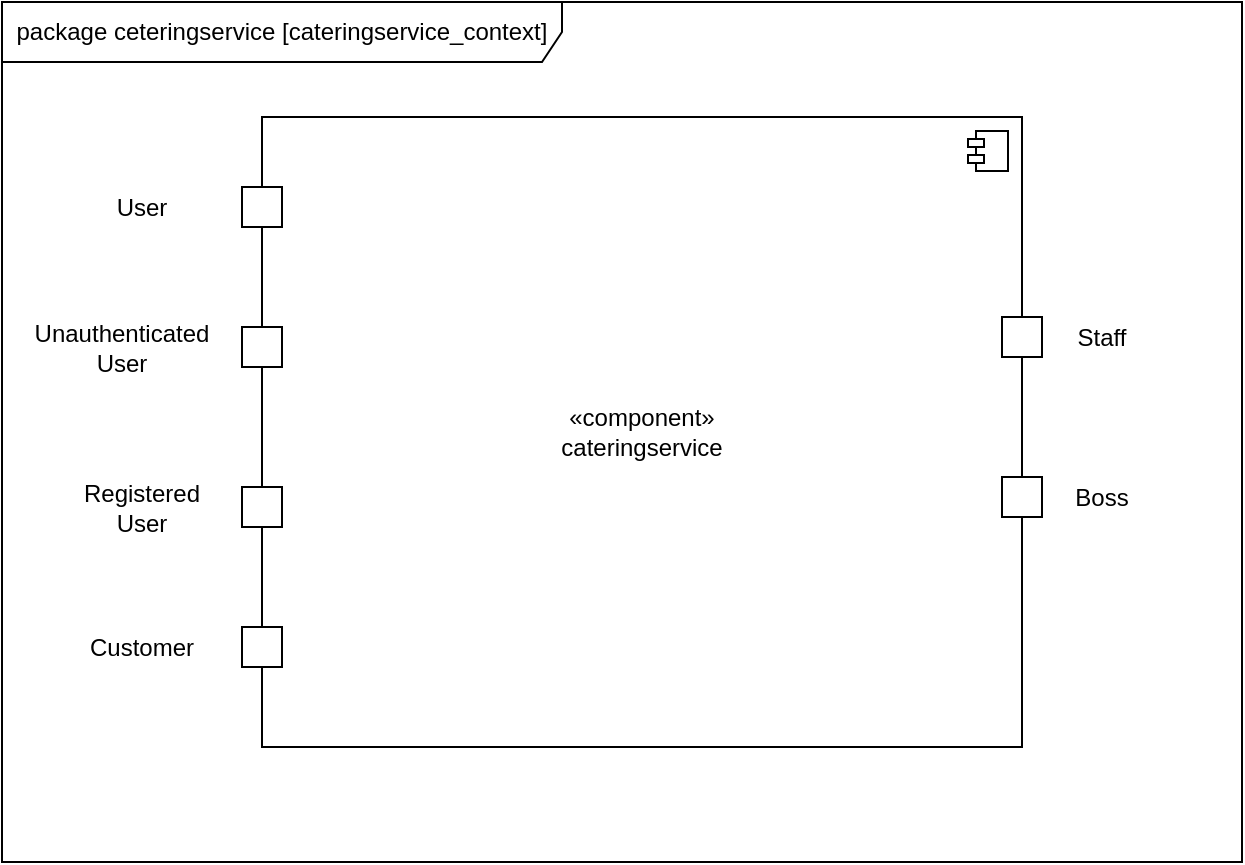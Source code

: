 <mxfile version="22.0.3" type="device">
  <diagram name="第 1 页" id="Sx-f5lYUHPB2REqiYFDU">
    <mxGraphModel dx="1120" dy="532" grid="1" gridSize="10" guides="1" tooltips="1" connect="1" arrows="1" fold="1" page="1" pageScale="1" pageWidth="827" pageHeight="1169" math="0" shadow="0">
      <root>
        <mxCell id="0" />
        <mxCell id="1" parent="0" />
        <mxCell id="C0jkndqXtS-gSlhaF5FD-2" value="package ceteringservice [cateringservice_context]" style="shape=umlFrame;whiteSpace=wrap;html=1;pointerEvents=0;width=280;height=30;" vertex="1" parent="1">
          <mxGeometry x="110" y="70" width="620" height="430" as="geometry" />
        </mxCell>
        <mxCell id="C0jkndqXtS-gSlhaF5FD-3" value="«component»&lt;br&gt;cateringservice" style="html=1;dropTarget=0;whiteSpace=wrap;" vertex="1" parent="1">
          <mxGeometry x="240" y="127.5" width="380" height="315" as="geometry" />
        </mxCell>
        <mxCell id="C0jkndqXtS-gSlhaF5FD-4" value="" style="shape=module;jettyWidth=8;jettyHeight=4;" vertex="1" parent="C0jkndqXtS-gSlhaF5FD-3">
          <mxGeometry x="1" width="20" height="20" relative="1" as="geometry">
            <mxPoint x="-27" y="7" as="offset" />
          </mxGeometry>
        </mxCell>
        <mxCell id="C0jkndqXtS-gSlhaF5FD-5" value="" style="rounded=0;whiteSpace=wrap;html=1;" vertex="1" parent="1">
          <mxGeometry x="230" y="162.5" width="20" height="20" as="geometry" />
        </mxCell>
        <mxCell id="C0jkndqXtS-gSlhaF5FD-7" value="" style="rounded=0;whiteSpace=wrap;html=1;" vertex="1" parent="1">
          <mxGeometry x="230" y="232.5" width="20" height="20" as="geometry" />
        </mxCell>
        <mxCell id="C0jkndqXtS-gSlhaF5FD-8" value="" style="rounded=0;whiteSpace=wrap;html=1;" vertex="1" parent="1">
          <mxGeometry x="230" y="312.5" width="20" height="20" as="geometry" />
        </mxCell>
        <mxCell id="C0jkndqXtS-gSlhaF5FD-9" value="" style="rounded=0;whiteSpace=wrap;html=1;" vertex="1" parent="1">
          <mxGeometry x="230" y="382.5" width="20" height="20" as="geometry" />
        </mxCell>
        <mxCell id="C0jkndqXtS-gSlhaF5FD-11" value="" style="rounded=0;whiteSpace=wrap;html=1;" vertex="1" parent="1">
          <mxGeometry x="610" y="227.5" width="20" height="20" as="geometry" />
        </mxCell>
        <mxCell id="C0jkndqXtS-gSlhaF5FD-12" value="" style="rounded=0;whiteSpace=wrap;html=1;" vertex="1" parent="1">
          <mxGeometry x="610" y="307.5" width="20" height="20" as="geometry" />
        </mxCell>
        <mxCell id="C0jkndqXtS-gSlhaF5FD-13" value="User" style="text;html=1;strokeColor=none;fillColor=none;align=center;verticalAlign=middle;whiteSpace=wrap;rounded=0;" vertex="1" parent="1">
          <mxGeometry x="150" y="157.5" width="60" height="30" as="geometry" />
        </mxCell>
        <mxCell id="C0jkndqXtS-gSlhaF5FD-14" value="Unauthenticated User" style="text;html=1;strokeColor=none;fillColor=none;align=center;verticalAlign=middle;whiteSpace=wrap;rounded=0;" vertex="1" parent="1">
          <mxGeometry x="140" y="227.5" width="60" height="30" as="geometry" />
        </mxCell>
        <mxCell id="C0jkndqXtS-gSlhaF5FD-15" value="Registered User" style="text;html=1;strokeColor=none;fillColor=none;align=center;verticalAlign=middle;whiteSpace=wrap;rounded=0;" vertex="1" parent="1">
          <mxGeometry x="150" y="307.5" width="60" height="30" as="geometry" />
        </mxCell>
        <mxCell id="C0jkndqXtS-gSlhaF5FD-16" value="Customer" style="text;html=1;strokeColor=none;fillColor=none;align=center;verticalAlign=middle;whiteSpace=wrap;rounded=0;" vertex="1" parent="1">
          <mxGeometry x="150" y="377.5" width="60" height="30" as="geometry" />
        </mxCell>
        <mxCell id="C0jkndqXtS-gSlhaF5FD-17" value="Staff" style="text;html=1;strokeColor=none;fillColor=none;align=center;verticalAlign=middle;whiteSpace=wrap;rounded=0;" vertex="1" parent="1">
          <mxGeometry x="630" y="222.5" width="60" height="30" as="geometry" />
        </mxCell>
        <mxCell id="C0jkndqXtS-gSlhaF5FD-18" value="Boss" style="text;html=1;strokeColor=none;fillColor=none;align=center;verticalAlign=middle;whiteSpace=wrap;rounded=0;" vertex="1" parent="1">
          <mxGeometry x="630" y="302.5" width="60" height="30" as="geometry" />
        </mxCell>
      </root>
    </mxGraphModel>
  </diagram>
</mxfile>
